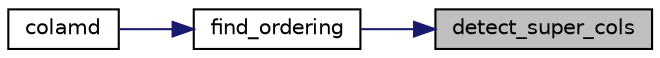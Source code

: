digraph "detect_super_cols"
{
 // LATEX_PDF_SIZE
  edge [fontname="Helvetica",fontsize="10",labelfontname="Helvetica",labelfontsize="10"];
  node [fontname="Helvetica",fontsize="10",shape=record];
  rankdir="RL";
  Node1 [label="detect_super_cols",height=0.2,width=0.4,color="black", fillcolor="grey75", style="filled", fontcolor="black",tooltip=" "];
  Node1 -> Node2 [dir="back",color="midnightblue",fontsize="10",style="solid",fontname="Helvetica"];
  Node2 [label="find_ordering",height=0.2,width=0.4,color="black", fillcolor="white", style="filled",URL="$old__colamd_8c.html#a5588b8a17c8a438d3bbd838d10aff249",tooltip=" "];
  Node2 -> Node3 [dir="back",color="midnightblue",fontsize="10",style="solid",fontname="Helvetica"];
  Node3 [label="colamd",height=0.2,width=0.4,color="black", fillcolor="white", style="filled",URL="$old__colamd_8c.html#a912378946988334a1bd8eafc53cfa758",tooltip=" "];
}
